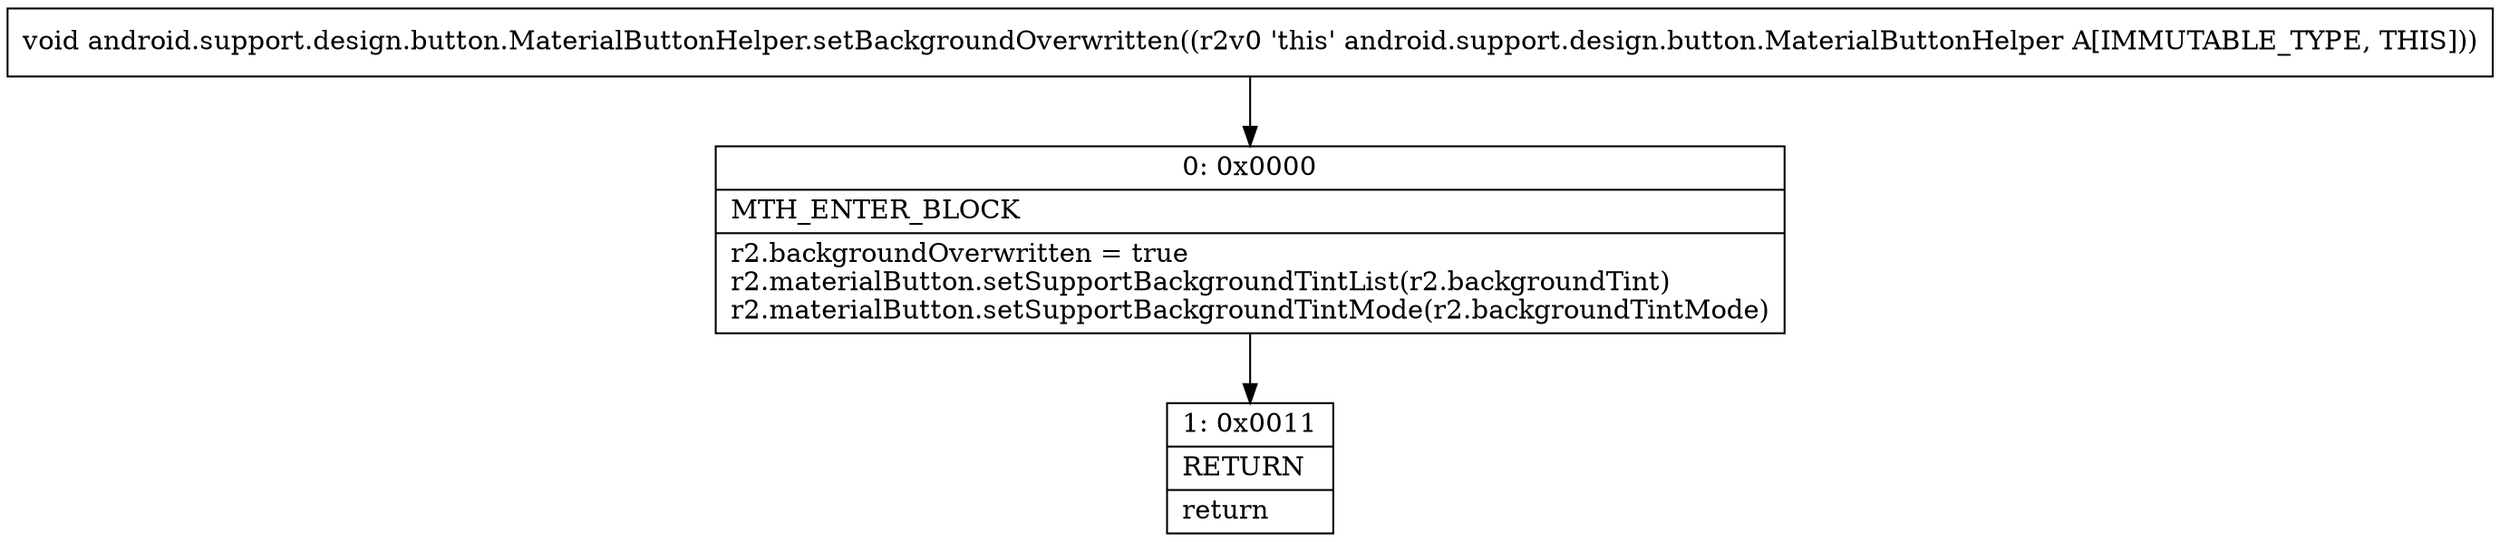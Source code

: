 digraph "CFG forandroid.support.design.button.MaterialButtonHelper.setBackgroundOverwritten()V" {
Node_0 [shape=record,label="{0\:\ 0x0000|MTH_ENTER_BLOCK\l|r2.backgroundOverwritten = true\lr2.materialButton.setSupportBackgroundTintList(r2.backgroundTint)\lr2.materialButton.setSupportBackgroundTintMode(r2.backgroundTintMode)\l}"];
Node_1 [shape=record,label="{1\:\ 0x0011|RETURN\l|return\l}"];
MethodNode[shape=record,label="{void android.support.design.button.MaterialButtonHelper.setBackgroundOverwritten((r2v0 'this' android.support.design.button.MaterialButtonHelper A[IMMUTABLE_TYPE, THIS])) }"];
MethodNode -> Node_0;
Node_0 -> Node_1;
}

